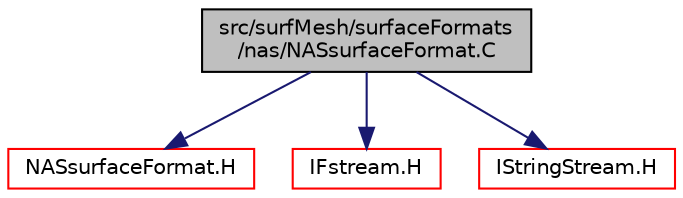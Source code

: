 digraph "src/surfMesh/surfaceFormats/nas/NASsurfaceFormat.C"
{
  bgcolor="transparent";
  edge [fontname="Helvetica",fontsize="10",labelfontname="Helvetica",labelfontsize="10"];
  node [fontname="Helvetica",fontsize="10",shape=record];
  Node0 [label="src/surfMesh/surfaceFormats\l/nas/NASsurfaceFormat.C",height=0.2,width=0.4,color="black", fillcolor="grey75", style="filled", fontcolor="black"];
  Node0 -> Node1 [color="midnightblue",fontsize="10",style="solid",fontname="Helvetica"];
  Node1 [label="NASsurfaceFormat.H",height=0.2,width=0.4,color="red",URL="$a15431.html"];
  Node0 -> Node198 [color="midnightblue",fontsize="10",style="solid",fontname="Helvetica"];
  Node198 [label="IFstream.H",height=0.2,width=0.4,color="red",URL="$a09785.html"];
  Node0 -> Node200 [color="midnightblue",fontsize="10",style="solid",fontname="Helvetica"];
  Node200 [label="IStringStream.H",height=0.2,width=0.4,color="red",URL="$a09935.html"];
}
